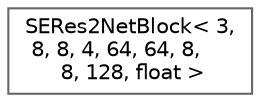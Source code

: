digraph "Graphical Class Hierarchy"
{
 // LATEX_PDF_SIZE
  bgcolor="transparent";
  edge [fontname=Helvetica,fontsize=10,labelfontname=Helvetica,labelfontsize=10];
  node [fontname=Helvetica,fontsize=10,shape=box,height=0.2,width=0.4];
  rankdir="LR";
  Node0 [id="Node000000",label="SERes2NetBlock\< 3,\l 8, 8, 4, 64, 64, 8,\l 8, 128, float \>",height=0.2,width=0.4,color="grey40", fillcolor="white", style="filled",URL="$class_s_e_res2_net_block.html",tooltip=" "];
}

